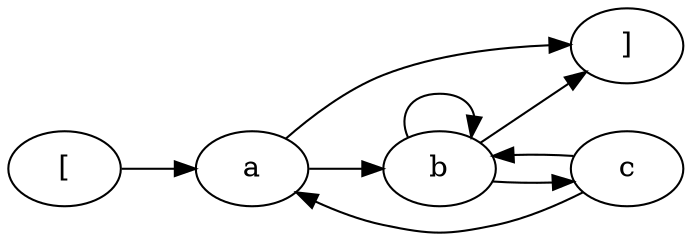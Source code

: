 digraph G {
rankdir = LR
label = "";
esg0_vertex0 -> esg0_vertex1;
esg0_vertex2 -> esg0_vertex4;
esg0_vertex1 -> esg0_vertex4;
esg0_vertex2 -> esg0_vertex2;
esg0_vertex1 -> esg0_vertex2;
esg0_vertex2 -> esg0_vertex3;
esg0_vertex3 -> esg0_vertex1;
esg0_vertex3 -> esg0_vertex2;
esg0_vertex0 [label = "["]
esg0_vertex1 [label = "a"]
esg0_vertex2 [label = "b"]
esg0_vertex4 [label = "]"]
esg0_vertex3 [label = "c"]
}
